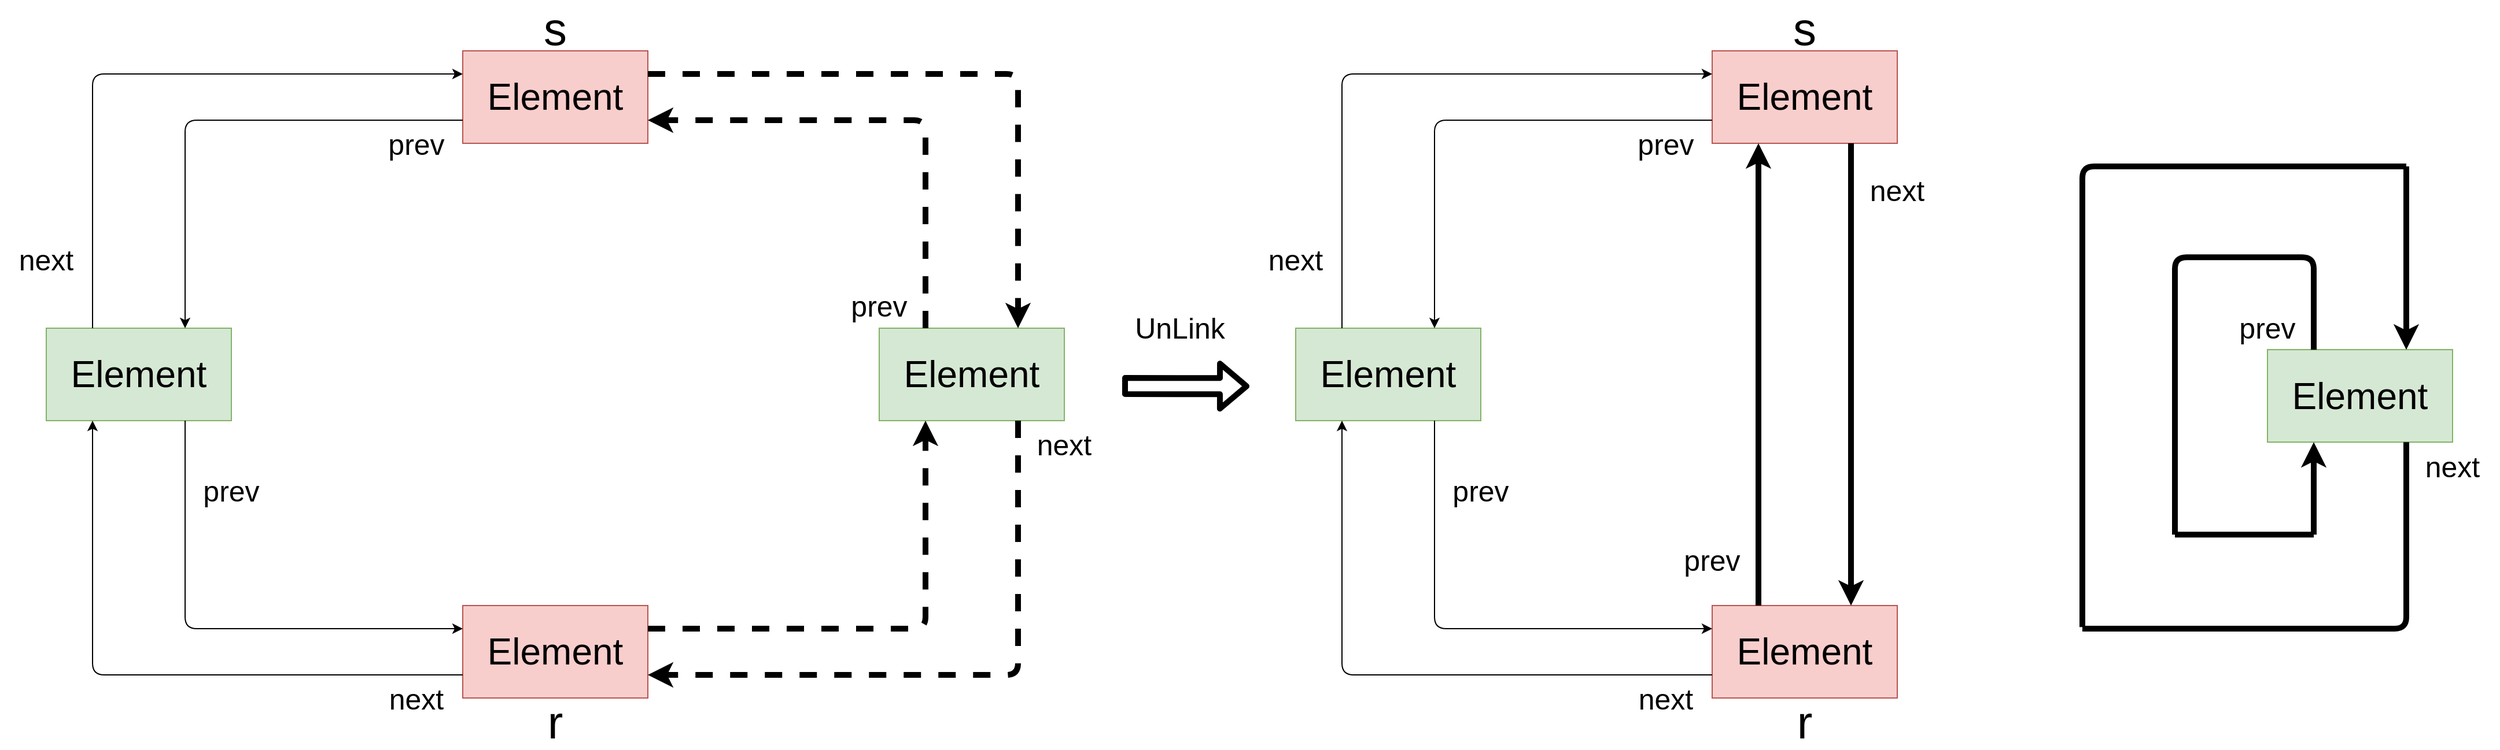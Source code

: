 <mxfile version="14.4.3" type="device"><diagram id="XSF_up5pBpDkEencyrOv" name="第 1 页"><mxGraphModel dx="4498" dy="2813" grid="1" gridSize="10" guides="1" tooltips="1" connect="1" arrows="1" fold="1" page="1" pageScale="1" pageWidth="827" pageHeight="1169" math="0" shadow="0"><root><mxCell id="0"/><mxCell id="1" parent="0"/><mxCell id="TKhGgxKlnuIaR3MVuk8M-2" value="" style="rounded=0;whiteSpace=wrap;html=1;fillColor=#f5f5f5;gradientColor=#b3b3b3;strokeColor=#666666;" vertex="1" parent="1"><mxGeometry x="-1440" y="-60" width="160" height="80" as="geometry"/></mxCell><mxCell id="TKhGgxKlnuIaR3MVuk8M-3" value="&lt;font style=&quot;font-size: 32px&quot;&gt;Element&lt;br&gt;&lt;/font&gt;" style="text;html=1;strokeColor=#82b366;fillColor=#d5e8d4;align=center;verticalAlign=middle;whiteSpace=wrap;rounded=0;" vertex="1" parent="1"><mxGeometry x="-1440" y="-60" width="160" height="80" as="geometry"/></mxCell><mxCell id="TKhGgxKlnuIaR3MVuk8M-4" value="" style="rounded=0;whiteSpace=wrap;html=1;fillColor=#d5e8d4;gradientColor=#97d077;strokeColor=#82b366;" vertex="1" parent="1"><mxGeometry x="-1080" y="-300" width="160" height="80" as="geometry"/></mxCell><mxCell id="TKhGgxKlnuIaR3MVuk8M-5" value="&lt;font style=&quot;font-size: 32px&quot;&gt;Element&lt;br&gt;&lt;/font&gt;" style="text;html=1;strokeColor=#b85450;fillColor=#f8cecc;align=center;verticalAlign=middle;whiteSpace=wrap;rounded=0;" vertex="1" parent="1"><mxGeometry x="-1080" y="-300" width="160" height="80" as="geometry"/></mxCell><mxCell id="TKhGgxKlnuIaR3MVuk8M-6" value="" style="rounded=0;whiteSpace=wrap;html=1;fillColor=#d5e8d4;gradientColor=#97d077;strokeColor=#82b366;" vertex="1" parent="1"><mxGeometry x="-720" y="-60" width="160" height="80" as="geometry"/></mxCell><mxCell id="TKhGgxKlnuIaR3MVuk8M-7" value="&lt;font style=&quot;font-size: 32px&quot;&gt;Element&lt;br&gt;&lt;/font&gt;" style="text;html=1;strokeColor=#82b366;fillColor=#d5e8d4;align=center;verticalAlign=middle;whiteSpace=wrap;rounded=0;" vertex="1" parent="1"><mxGeometry x="-720" y="-60" width="160" height="80" as="geometry"/></mxCell><mxCell id="TKhGgxKlnuIaR3MVuk8M-8" value="" style="rounded=0;whiteSpace=wrap;html=1;fillColor=#d5e8d4;gradientColor=#97d077;strokeColor=#82b366;" vertex="1" parent="1"><mxGeometry x="-1080" y="180" width="160" height="80" as="geometry"/></mxCell><mxCell id="TKhGgxKlnuIaR3MVuk8M-9" value="&lt;font style=&quot;font-size: 32px&quot;&gt;Element&lt;br&gt;&lt;/font&gt;" style="text;html=1;strokeColor=#b85450;fillColor=#f8cecc;align=center;verticalAlign=middle;whiteSpace=wrap;rounded=0;" vertex="1" parent="1"><mxGeometry x="-1080" y="180" width="160" height="80" as="geometry"/></mxCell><mxCell id="TKhGgxKlnuIaR3MVuk8M-10" value="" style="edgeStyle=elbowEdgeStyle;elbow=vertical;endArrow=classic;html=1;entryX=0;entryY=0.25;entryDx=0;entryDy=0;exitX=0.25;exitY=0;exitDx=0;exitDy=0;" edge="1" parent="1" source="TKhGgxKlnuIaR3MVuk8M-3" target="TKhGgxKlnuIaR3MVuk8M-5"><mxGeometry width="50" height="50" relative="1" as="geometry"><mxPoint x="-1360" y="-60" as="sourcePoint"/><mxPoint x="-1080" y="-260" as="targetPoint"/><Array as="points"><mxPoint x="-1360" y="-280"/></Array></mxGeometry></mxCell><mxCell id="TKhGgxKlnuIaR3MVuk8M-11" value="" style="edgeStyle=elbowEdgeStyle;elbow=vertical;endArrow=classic;html=1;entryX=0.75;entryY=0;entryDx=0;entryDy=0;exitX=1;exitY=0.25;exitDx=0;exitDy=0;strokeWidth=5;dashed=1;" edge="1" parent="1" source="TKhGgxKlnuIaR3MVuk8M-5" target="TKhGgxKlnuIaR3MVuk8M-7"><mxGeometry width="50" height="50" relative="1" as="geometry"><mxPoint x="-890" y="-280" as="sourcePoint"/><mxPoint x="-560" y="-300" as="targetPoint"/><Array as="points"><mxPoint x="-760" y="-280"/></Array></mxGeometry></mxCell><mxCell id="TKhGgxKlnuIaR3MVuk8M-12" value="" style="edgeStyle=elbowEdgeStyle;elbow=vertical;endArrow=classic;html=1;exitX=0.75;exitY=1;exitDx=0;exitDy=0;entryX=1;entryY=0.75;entryDx=0;entryDy=0;strokeWidth=5;dashed=1;" edge="1" parent="1" source="TKhGgxKlnuIaR3MVuk8M-7" target="TKhGgxKlnuIaR3MVuk8M-9"><mxGeometry width="50" height="50" relative="1" as="geometry"><mxPoint x="-990" y="70" as="sourcePoint"/><mxPoint x="-900" y="240" as="targetPoint"/><Array as="points"><mxPoint x="-770" y="240"/></Array></mxGeometry></mxCell><mxCell id="TKhGgxKlnuIaR3MVuk8M-13" value="" style="edgeStyle=elbowEdgeStyle;elbow=vertical;endArrow=classic;html=1;entryX=0.25;entryY=1;entryDx=0;entryDy=0;exitX=0;exitY=0.75;exitDx=0;exitDy=0;" edge="1" parent="1" source="TKhGgxKlnuIaR3MVuk8M-9" target="TKhGgxKlnuIaR3MVuk8M-3"><mxGeometry width="50" height="50" relative="1" as="geometry"><mxPoint x="-1090" y="240" as="sourcePoint"/><mxPoint x="-1050" y="-230" as="targetPoint"/><Array as="points"><mxPoint x="-1290" y="240"/></Array></mxGeometry></mxCell><mxCell id="TKhGgxKlnuIaR3MVuk8M-14" value="" style="edgeStyle=elbowEdgeStyle;elbow=vertical;endArrow=classic;html=1;entryX=0.75;entryY=0;entryDx=0;entryDy=0;exitX=0;exitY=0.75;exitDx=0;exitDy=0;" edge="1" parent="1" source="TKhGgxKlnuIaR3MVuk8M-5" target="TKhGgxKlnuIaR3MVuk8M-3"><mxGeometry width="50" height="50" relative="1" as="geometry"><mxPoint x="-1150" y="-250" as="sourcePoint"/><mxPoint x="-920" y="-150" as="targetPoint"/><Array as="points"><mxPoint x="-1200" y="-240"/></Array></mxGeometry></mxCell><mxCell id="TKhGgxKlnuIaR3MVuk8M-15" value="" style="edgeStyle=elbowEdgeStyle;elbow=vertical;endArrow=classic;html=1;exitX=0.25;exitY=0;exitDx=0;exitDy=0;entryX=1;entryY=0.75;entryDx=0;entryDy=0;strokeWidth=5;dashed=1;" edge="1" parent="1" source="TKhGgxKlnuIaR3MVuk8M-7" target="TKhGgxKlnuIaR3MVuk8M-5"><mxGeometry width="50" height="50" relative="1" as="geometry"><mxPoint x="-690.0" y="-180.0" as="sourcePoint"/><mxPoint x="-900" y="-240" as="targetPoint"/><Array as="points"><mxPoint x="-790" y="-240"/></Array></mxGeometry></mxCell><mxCell id="TKhGgxKlnuIaR3MVuk8M-16" value="" style="edgeStyle=elbowEdgeStyle;elbow=vertical;endArrow=classic;html=1;exitX=1;exitY=0.25;exitDx=0;exitDy=0;entryX=0.25;entryY=1;entryDx=0;entryDy=0;strokeWidth=5;dashed=1;" edge="1" parent="1" source="TKhGgxKlnuIaR3MVuk8M-9" target="TKhGgxKlnuIaR3MVuk8M-7"><mxGeometry width="50" height="50" relative="1" as="geometry"><mxPoint x="-680.0" y="80.0" as="sourcePoint"/><mxPoint x="-830" y="50" as="targetPoint"/><Array as="points"><mxPoint x="-800" y="200"/><mxPoint x="-800" y="200"/></Array></mxGeometry></mxCell><mxCell id="TKhGgxKlnuIaR3MVuk8M-17" value="" style="edgeStyle=elbowEdgeStyle;elbow=vertical;endArrow=classic;html=1;entryX=0;entryY=0.25;entryDx=0;entryDy=0;exitX=0.75;exitY=1;exitDx=0;exitDy=0;" edge="1" parent="1" source="TKhGgxKlnuIaR3MVuk8M-3" target="TKhGgxKlnuIaR3MVuk8M-9"><mxGeometry width="50" height="50" relative="1" as="geometry"><mxPoint x="-890.0" y="10.0" as="sourcePoint"/><mxPoint x="-1130.0" y="190.0" as="targetPoint"/><Array as="points"><mxPoint x="-1230" y="200"/></Array></mxGeometry></mxCell><mxCell id="TKhGgxKlnuIaR3MVuk8M-18" value="&lt;span style=&quot;font-size: 25px&quot;&gt;next&lt;br&gt;&lt;/span&gt;" style="text;html=1;strokeColor=none;fillColor=none;align=center;verticalAlign=middle;whiteSpace=wrap;rounded=0;" vertex="1" parent="1"><mxGeometry x="-1480" y="-140" width="80" height="40" as="geometry"/></mxCell><mxCell id="TKhGgxKlnuIaR3MVuk8M-20" value="&lt;span style=&quot;font-size: 25px&quot;&gt;next&lt;br&gt;&lt;/span&gt;" style="text;html=1;strokeColor=none;fillColor=none;align=center;verticalAlign=middle;whiteSpace=wrap;rounded=0;" vertex="1" parent="1"><mxGeometry x="-600" y="20" width="80" height="40" as="geometry"/></mxCell><mxCell id="TKhGgxKlnuIaR3MVuk8M-21" value="&lt;span style=&quot;font-size: 25px&quot;&gt;prev&lt;br&gt;&lt;/span&gt;" style="text;html=1;strokeColor=none;fillColor=none;align=center;verticalAlign=middle;whiteSpace=wrap;rounded=0;" vertex="1" parent="1"><mxGeometry x="-1320" y="60" width="80" height="40" as="geometry"/></mxCell><mxCell id="TKhGgxKlnuIaR3MVuk8M-23" value="&lt;span style=&quot;font-size: 25px&quot;&gt;prev&lt;br&gt;&lt;/span&gt;" style="text;html=1;strokeColor=none;fillColor=none;align=center;verticalAlign=middle;whiteSpace=wrap;rounded=0;" vertex="1" parent="1"><mxGeometry x="-760" y="-100" width="80" height="40" as="geometry"/></mxCell><mxCell id="TKhGgxKlnuIaR3MVuk8M-24" value="&lt;span style=&quot;font-size: 25px&quot;&gt;prev&lt;br&gt;&lt;/span&gt;" style="text;html=1;strokeColor=none;fillColor=none;align=center;verticalAlign=middle;whiteSpace=wrap;rounded=0;" vertex="1" parent="1"><mxGeometry x="-1160" y="-240" width="80" height="40" as="geometry"/></mxCell><mxCell id="TKhGgxKlnuIaR3MVuk8M-34" value="&lt;span style=&quot;font-size: 25px&quot;&gt;next&lt;br&gt;&lt;/span&gt;" style="text;html=1;strokeColor=none;fillColor=none;align=center;verticalAlign=middle;whiteSpace=wrap;rounded=0;" vertex="1" parent="1"><mxGeometry x="-1160" y="240" width="80" height="40" as="geometry"/></mxCell><mxCell id="TKhGgxKlnuIaR3MVuk8M-35" value="&lt;font style=&quot;font-size: 40px&quot;&gt;r&lt;/font&gt;" style="text;html=1;strokeColor=none;fillColor=none;align=center;verticalAlign=middle;whiteSpace=wrap;rounded=0;" vertex="1" parent="1"><mxGeometry x="-1020" y="260" width="40" height="40" as="geometry"/></mxCell><mxCell id="TKhGgxKlnuIaR3MVuk8M-36" value="&lt;font style=&quot;font-size: 40px&quot;&gt;s&lt;/font&gt;" style="text;html=1;strokeColor=none;fillColor=none;align=center;verticalAlign=middle;whiteSpace=wrap;rounded=0;" vertex="1" parent="1"><mxGeometry x="-1020" y="-340" width="40" height="40" as="geometry"/></mxCell><mxCell id="TKhGgxKlnuIaR3MVuk8M-40" value="" style="rounded=0;whiteSpace=wrap;html=1;fillColor=#f5f5f5;gradientColor=#b3b3b3;strokeColor=#666666;" vertex="1" parent="1"><mxGeometry x="-360" y="-60" width="160" height="80" as="geometry"/></mxCell><mxCell id="TKhGgxKlnuIaR3MVuk8M-41" value="&lt;font style=&quot;font-size: 32px&quot;&gt;Element&lt;br&gt;&lt;/font&gt;" style="text;html=1;strokeColor=#82b366;fillColor=#d5e8d4;align=center;verticalAlign=middle;whiteSpace=wrap;rounded=0;" vertex="1" parent="1"><mxGeometry x="-360" y="-60" width="160" height="80" as="geometry"/></mxCell><mxCell id="TKhGgxKlnuIaR3MVuk8M-42" value="" style="rounded=0;whiteSpace=wrap;html=1;fillColor=#d5e8d4;gradientColor=#97d077;strokeColor=#82b366;" vertex="1" parent="1"><mxGeometry y="-300" width="160" height="80" as="geometry"/></mxCell><mxCell id="TKhGgxKlnuIaR3MVuk8M-43" value="&lt;font style=&quot;font-size: 32px&quot;&gt;Element&lt;br&gt;&lt;/font&gt;" style="text;html=1;strokeColor=#b85450;fillColor=#f8cecc;align=center;verticalAlign=middle;whiteSpace=wrap;rounded=0;" vertex="1" parent="1"><mxGeometry y="-300" width="160" height="80" as="geometry"/></mxCell><mxCell id="TKhGgxKlnuIaR3MVuk8M-44" value="" style="rounded=0;whiteSpace=wrap;html=1;fillColor=#d5e8d4;gradientColor=#97d077;strokeColor=#82b366;" vertex="1" parent="1"><mxGeometry x="480" y="-41.43" width="160" height="80" as="geometry"/></mxCell><mxCell id="TKhGgxKlnuIaR3MVuk8M-45" value="&lt;font style=&quot;font-size: 32px&quot;&gt;Element&lt;br&gt;&lt;/font&gt;" style="text;html=1;strokeColor=#82b366;fillColor=#d5e8d4;align=center;verticalAlign=middle;whiteSpace=wrap;rounded=0;" vertex="1" parent="1"><mxGeometry x="480" y="-41.43" width="160" height="80" as="geometry"/></mxCell><mxCell id="TKhGgxKlnuIaR3MVuk8M-46" value="" style="rounded=0;whiteSpace=wrap;html=1;fillColor=#d5e8d4;gradientColor=#97d077;strokeColor=#82b366;" vertex="1" parent="1"><mxGeometry y="180" width="160" height="80" as="geometry"/></mxCell><mxCell id="TKhGgxKlnuIaR3MVuk8M-47" value="&lt;font style=&quot;font-size: 32px&quot;&gt;Element&lt;br&gt;&lt;/font&gt;" style="text;html=1;strokeColor=#b85450;fillColor=#f8cecc;align=center;verticalAlign=middle;whiteSpace=wrap;rounded=0;" vertex="1" parent="1"><mxGeometry y="180" width="160" height="80" as="geometry"/></mxCell><mxCell id="TKhGgxKlnuIaR3MVuk8M-48" value="" style="edgeStyle=elbowEdgeStyle;elbow=vertical;endArrow=classic;html=1;entryX=0;entryY=0.25;entryDx=0;entryDy=0;exitX=0.25;exitY=0;exitDx=0;exitDy=0;" edge="1" parent="1" source="TKhGgxKlnuIaR3MVuk8M-41" target="TKhGgxKlnuIaR3MVuk8M-43"><mxGeometry width="50" height="50" relative="1" as="geometry"><mxPoint x="-280" y="-60" as="sourcePoint"/><mxPoint y="-260" as="targetPoint"/><Array as="points"><mxPoint x="-280" y="-280"/></Array></mxGeometry></mxCell><mxCell id="TKhGgxKlnuIaR3MVuk8M-51" value="" style="edgeStyle=elbowEdgeStyle;elbow=vertical;endArrow=classic;html=1;entryX=0.25;entryY=1;entryDx=0;entryDy=0;exitX=0;exitY=0.75;exitDx=0;exitDy=0;" edge="1" parent="1" source="TKhGgxKlnuIaR3MVuk8M-47" target="TKhGgxKlnuIaR3MVuk8M-41"><mxGeometry width="50" height="50" relative="1" as="geometry"><mxPoint x="-10" y="240" as="sourcePoint"/><mxPoint x="30" y="-230" as="targetPoint"/><Array as="points"><mxPoint x="-210" y="240"/></Array></mxGeometry></mxCell><mxCell id="TKhGgxKlnuIaR3MVuk8M-52" value="" style="edgeStyle=elbowEdgeStyle;elbow=vertical;endArrow=classic;html=1;entryX=0.75;entryY=0;entryDx=0;entryDy=0;exitX=0;exitY=0.75;exitDx=0;exitDy=0;" edge="1" parent="1" source="TKhGgxKlnuIaR3MVuk8M-43" target="TKhGgxKlnuIaR3MVuk8M-41"><mxGeometry width="50" height="50" relative="1" as="geometry"><mxPoint x="-70" y="-250" as="sourcePoint"/><mxPoint x="160" y="-150" as="targetPoint"/><Array as="points"><mxPoint x="-120" y="-240"/></Array></mxGeometry></mxCell><mxCell id="TKhGgxKlnuIaR3MVuk8M-55" value="" style="edgeStyle=elbowEdgeStyle;elbow=vertical;endArrow=classic;html=1;entryX=0;entryY=0.25;entryDx=0;entryDy=0;exitX=0.75;exitY=1;exitDx=0;exitDy=0;" edge="1" parent="1" source="TKhGgxKlnuIaR3MVuk8M-41" target="TKhGgxKlnuIaR3MVuk8M-47"><mxGeometry width="50" height="50" relative="1" as="geometry"><mxPoint x="190.0" y="10.0" as="sourcePoint"/><mxPoint x="-50.0" y="190.0" as="targetPoint"/><Array as="points"><mxPoint x="-150" y="200"/></Array></mxGeometry></mxCell><mxCell id="TKhGgxKlnuIaR3MVuk8M-56" value="&lt;span style=&quot;font-size: 25px&quot;&gt;next&lt;br&gt;&lt;/span&gt;" style="text;html=1;strokeColor=none;fillColor=none;align=center;verticalAlign=middle;whiteSpace=wrap;rounded=0;" vertex="1" parent="1"><mxGeometry x="-400" y="-140" width="80" height="40" as="geometry"/></mxCell><mxCell id="TKhGgxKlnuIaR3MVuk8M-57" value="&lt;span style=&quot;font-size: 25px&quot;&gt;next&lt;br&gt;&lt;/span&gt;" style="text;html=1;strokeColor=none;fillColor=none;align=center;verticalAlign=middle;whiteSpace=wrap;rounded=0;" vertex="1" parent="1"><mxGeometry x="120" y="-200" width="80" height="40" as="geometry"/></mxCell><mxCell id="TKhGgxKlnuIaR3MVuk8M-58" value="&lt;span style=&quot;font-size: 25px&quot;&gt;next&lt;br&gt;&lt;/span&gt;" style="text;html=1;strokeColor=none;fillColor=none;align=center;verticalAlign=middle;whiteSpace=wrap;rounded=0;" vertex="1" parent="1"><mxGeometry x="600" y="38.57" width="80" height="40" as="geometry"/></mxCell><mxCell id="TKhGgxKlnuIaR3MVuk8M-59" value="&lt;span style=&quot;font-size: 25px&quot;&gt;prev&lt;br&gt;&lt;/span&gt;" style="text;html=1;strokeColor=none;fillColor=none;align=center;verticalAlign=middle;whiteSpace=wrap;rounded=0;" vertex="1" parent="1"><mxGeometry x="-240" y="60" width="80" height="40" as="geometry"/></mxCell><mxCell id="TKhGgxKlnuIaR3MVuk8M-60" value="&lt;span style=&quot;font-size: 25px&quot;&gt;prev&lt;br&gt;&lt;/span&gt;" style="text;html=1;strokeColor=none;fillColor=none;align=center;verticalAlign=middle;whiteSpace=wrap;rounded=0;" vertex="1" parent="1"><mxGeometry x="-40" y="120" width="80" height="40" as="geometry"/></mxCell><mxCell id="TKhGgxKlnuIaR3MVuk8M-61" value="&lt;span style=&quot;font-size: 25px&quot;&gt;prev&lt;br&gt;&lt;/span&gt;" style="text;html=1;strokeColor=none;fillColor=none;align=center;verticalAlign=middle;whiteSpace=wrap;rounded=0;" vertex="1" parent="1"><mxGeometry x="440" y="-81.43" width="80" height="40" as="geometry"/></mxCell><mxCell id="TKhGgxKlnuIaR3MVuk8M-62" value="&lt;span style=&quot;font-size: 25px&quot;&gt;prev&lt;br&gt;&lt;/span&gt;" style="text;html=1;strokeColor=none;fillColor=none;align=center;verticalAlign=middle;whiteSpace=wrap;rounded=0;" vertex="1" parent="1"><mxGeometry x="-80" y="-240" width="80" height="40" as="geometry"/></mxCell><mxCell id="TKhGgxKlnuIaR3MVuk8M-63" value="&lt;span style=&quot;font-size: 25px&quot;&gt;next&lt;br&gt;&lt;/span&gt;" style="text;html=1;strokeColor=none;fillColor=none;align=center;verticalAlign=middle;whiteSpace=wrap;rounded=0;" vertex="1" parent="1"><mxGeometry x="-80" y="240" width="80" height="40" as="geometry"/></mxCell><mxCell id="TKhGgxKlnuIaR3MVuk8M-64" value="&lt;font style=&quot;font-size: 40px&quot;&gt;r&lt;/font&gt;" style="text;html=1;strokeColor=none;fillColor=none;align=center;verticalAlign=middle;whiteSpace=wrap;rounded=0;" vertex="1" parent="1"><mxGeometry x="60" y="260" width="40" height="40" as="geometry"/></mxCell><mxCell id="TKhGgxKlnuIaR3MVuk8M-65" value="&lt;font style=&quot;font-size: 40px&quot;&gt;s&lt;/font&gt;" style="text;html=1;strokeColor=none;fillColor=none;align=center;verticalAlign=middle;whiteSpace=wrap;rounded=0;" vertex="1" parent="1"><mxGeometry x="60" y="-340" width="40" height="40" as="geometry"/></mxCell><mxCell id="TKhGgxKlnuIaR3MVuk8M-66" value="" style="endArrow=classic;html=1;strokeWidth=5;entryX=0.25;entryY=1;entryDx=0;entryDy=0;exitX=0.25;exitY=0;exitDx=0;exitDy=0;" edge="1" parent="1" source="TKhGgxKlnuIaR3MVuk8M-47" target="TKhGgxKlnuIaR3MVuk8M-43"><mxGeometry width="50" height="50" relative="1" as="geometry"><mxPoint x="320" y="50" as="sourcePoint"/><mxPoint x="370" as="targetPoint"/></mxGeometry></mxCell><mxCell id="TKhGgxKlnuIaR3MVuk8M-67" value="" style="endArrow=classic;html=1;strokeWidth=5;exitX=0.75;exitY=1;exitDx=0;exitDy=0;entryX=0.75;entryY=0;entryDx=0;entryDy=0;" edge="1" parent="1" source="TKhGgxKlnuIaR3MVuk8M-43" target="TKhGgxKlnuIaR3MVuk8M-47"><mxGeometry width="50" height="50" relative="1" as="geometry"><mxPoint x="320" y="50" as="sourcePoint"/><mxPoint x="370" as="targetPoint"/></mxGeometry></mxCell><mxCell id="TKhGgxKlnuIaR3MVuk8M-68" value="" style="endArrow=none;html=1;strokeWidth=5;exitX=0.25;exitY=0;exitDx=0;exitDy=0;" edge="1" parent="1" source="TKhGgxKlnuIaR3MVuk8M-45"><mxGeometry width="50" height="50" relative="1" as="geometry"><mxPoint x="520" y="-121.43" as="sourcePoint"/><mxPoint x="400" y="118.57" as="targetPoint"/><Array as="points"><mxPoint x="520" y="-121.43"/><mxPoint x="400" y="-121.43"/></Array></mxGeometry></mxCell><mxCell id="TKhGgxKlnuIaR3MVuk8M-69" value="" style="endArrow=none;html=1;strokeWidth=5;" edge="1" parent="1"><mxGeometry width="50" height="50" relative="1" as="geometry"><mxPoint x="400" y="118.57" as="sourcePoint"/><mxPoint x="520" y="118.57" as="targetPoint"/><Array as="points"><mxPoint x="450" y="118.57"/></Array></mxGeometry></mxCell><mxCell id="TKhGgxKlnuIaR3MVuk8M-70" value="" style="endArrow=classic;html=1;strokeWidth=5;entryX=0.25;entryY=1;entryDx=0;entryDy=0;" edge="1" parent="1" target="TKhGgxKlnuIaR3MVuk8M-45"><mxGeometry width="50" height="50" relative="1" as="geometry"><mxPoint x="520" y="118.57" as="sourcePoint"/><mxPoint x="500" y="48.57" as="targetPoint"/></mxGeometry></mxCell><mxCell id="TKhGgxKlnuIaR3MVuk8M-71" value="" style="endArrow=none;html=1;strokeWidth=5;" edge="1" parent="1"><mxGeometry width="50" height="50" relative="1" as="geometry"><mxPoint x="600" y="-200" as="sourcePoint"/><mxPoint x="320" y="198.57" as="targetPoint"/><Array as="points"><mxPoint x="600" y="-200"/><mxPoint x="320" y="-200"/><mxPoint x="320" y="-41.43"/></Array></mxGeometry></mxCell><mxCell id="TKhGgxKlnuIaR3MVuk8M-72" value="" style="endArrow=none;html=1;strokeWidth=5;exitX=0.75;exitY=1;exitDx=0;exitDy=0;" edge="1" parent="1" source="TKhGgxKlnuIaR3MVuk8M-45"><mxGeometry width="50" height="50" relative="1" as="geometry"><mxPoint x="600" y="118.57" as="sourcePoint"/><mxPoint x="320" y="200" as="targetPoint"/><Array as="points"><mxPoint x="600" y="200"/></Array></mxGeometry></mxCell><mxCell id="TKhGgxKlnuIaR3MVuk8M-74" value="" style="shape=flexArrow;endArrow=classic;html=1;strokeWidth=5;" edge="1" parent="1"><mxGeometry width="50" height="50" relative="1" as="geometry"><mxPoint x="-510" y="-10.0" as="sourcePoint"/><mxPoint x="-400" y="-9.82" as="targetPoint"/></mxGeometry></mxCell><mxCell id="TKhGgxKlnuIaR3MVuk8M-76" value="" style="endArrow=classic;html=1;strokeWidth=5;entryX=0.75;entryY=0;entryDx=0;entryDy=0;" edge="1" parent="1" target="TKhGgxKlnuIaR3MVuk8M-45"><mxGeometry width="50" height="50" relative="1" as="geometry"><mxPoint x="600" y="-200" as="sourcePoint"/><mxPoint x="10" y="50" as="targetPoint"/></mxGeometry></mxCell><mxCell id="TKhGgxKlnuIaR3MVuk8M-77" value="&lt;span style=&quot;font-size: 25px&quot;&gt;UnLink&lt;br&gt;&lt;/span&gt;" style="text;html=1;strokeColor=none;fillColor=none;align=center;verticalAlign=middle;whiteSpace=wrap;rounded=0;" vertex="1" parent="1"><mxGeometry x="-500" y="-81.43" width="80" height="40" as="geometry"/></mxCell></root></mxGraphModel></diagram></mxfile>